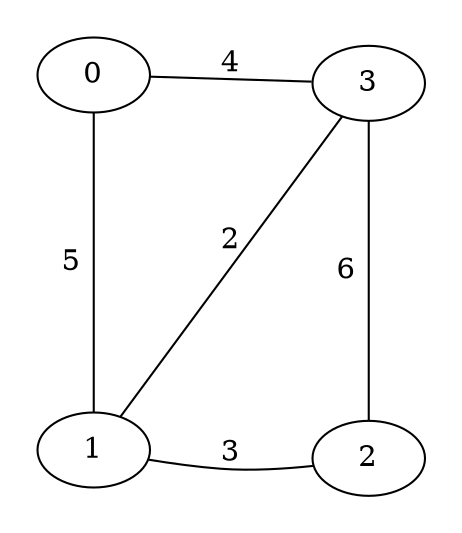 digraph {
    size="6,6";
    rankdir="LR";
    graph [pad="0.25", ranksep="0.925", nodesep="1"];
    {0 1 rank=same}
    {2 3 rank=same}
    0 -> 1[label="5",weight="5", arrowhead=none];
    0 -> 3[label="4",weight="4", arrowhead=none];
    1 -> 2[label="3",weight="3", arrowhead=none];
    3 -> 1[label="2",weight="2", arrowhead=none];
    3 -> 2[label="6",weight="6", arrowhead=none];
}